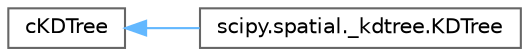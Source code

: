 digraph "Graphical Class Hierarchy"
{
 // LATEX_PDF_SIZE
  bgcolor="transparent";
  edge [fontname=Helvetica,fontsize=10,labelfontname=Helvetica,labelfontsize=10];
  node [fontname=Helvetica,fontsize=10,shape=box,height=0.2,width=0.4];
  rankdir="LR";
  Node0 [id="Node000000",label="cKDTree",height=0.2,width=0.4,color="grey40", fillcolor="white", style="filled",URL="$d6/de2/classcKDTree.html",tooltip=" "];
  Node0 -> Node1 [id="edge3316_Node000000_Node000001",dir="back",color="steelblue1",style="solid",tooltip=" "];
  Node1 [id="Node000001",label="scipy.spatial._kdtree.KDTree",height=0.2,width=0.4,color="grey40", fillcolor="white", style="filled",URL="$d9/da4/classscipy_1_1spatial_1_1__kdtree_1_1KDTree.html",tooltip=" "];
}
